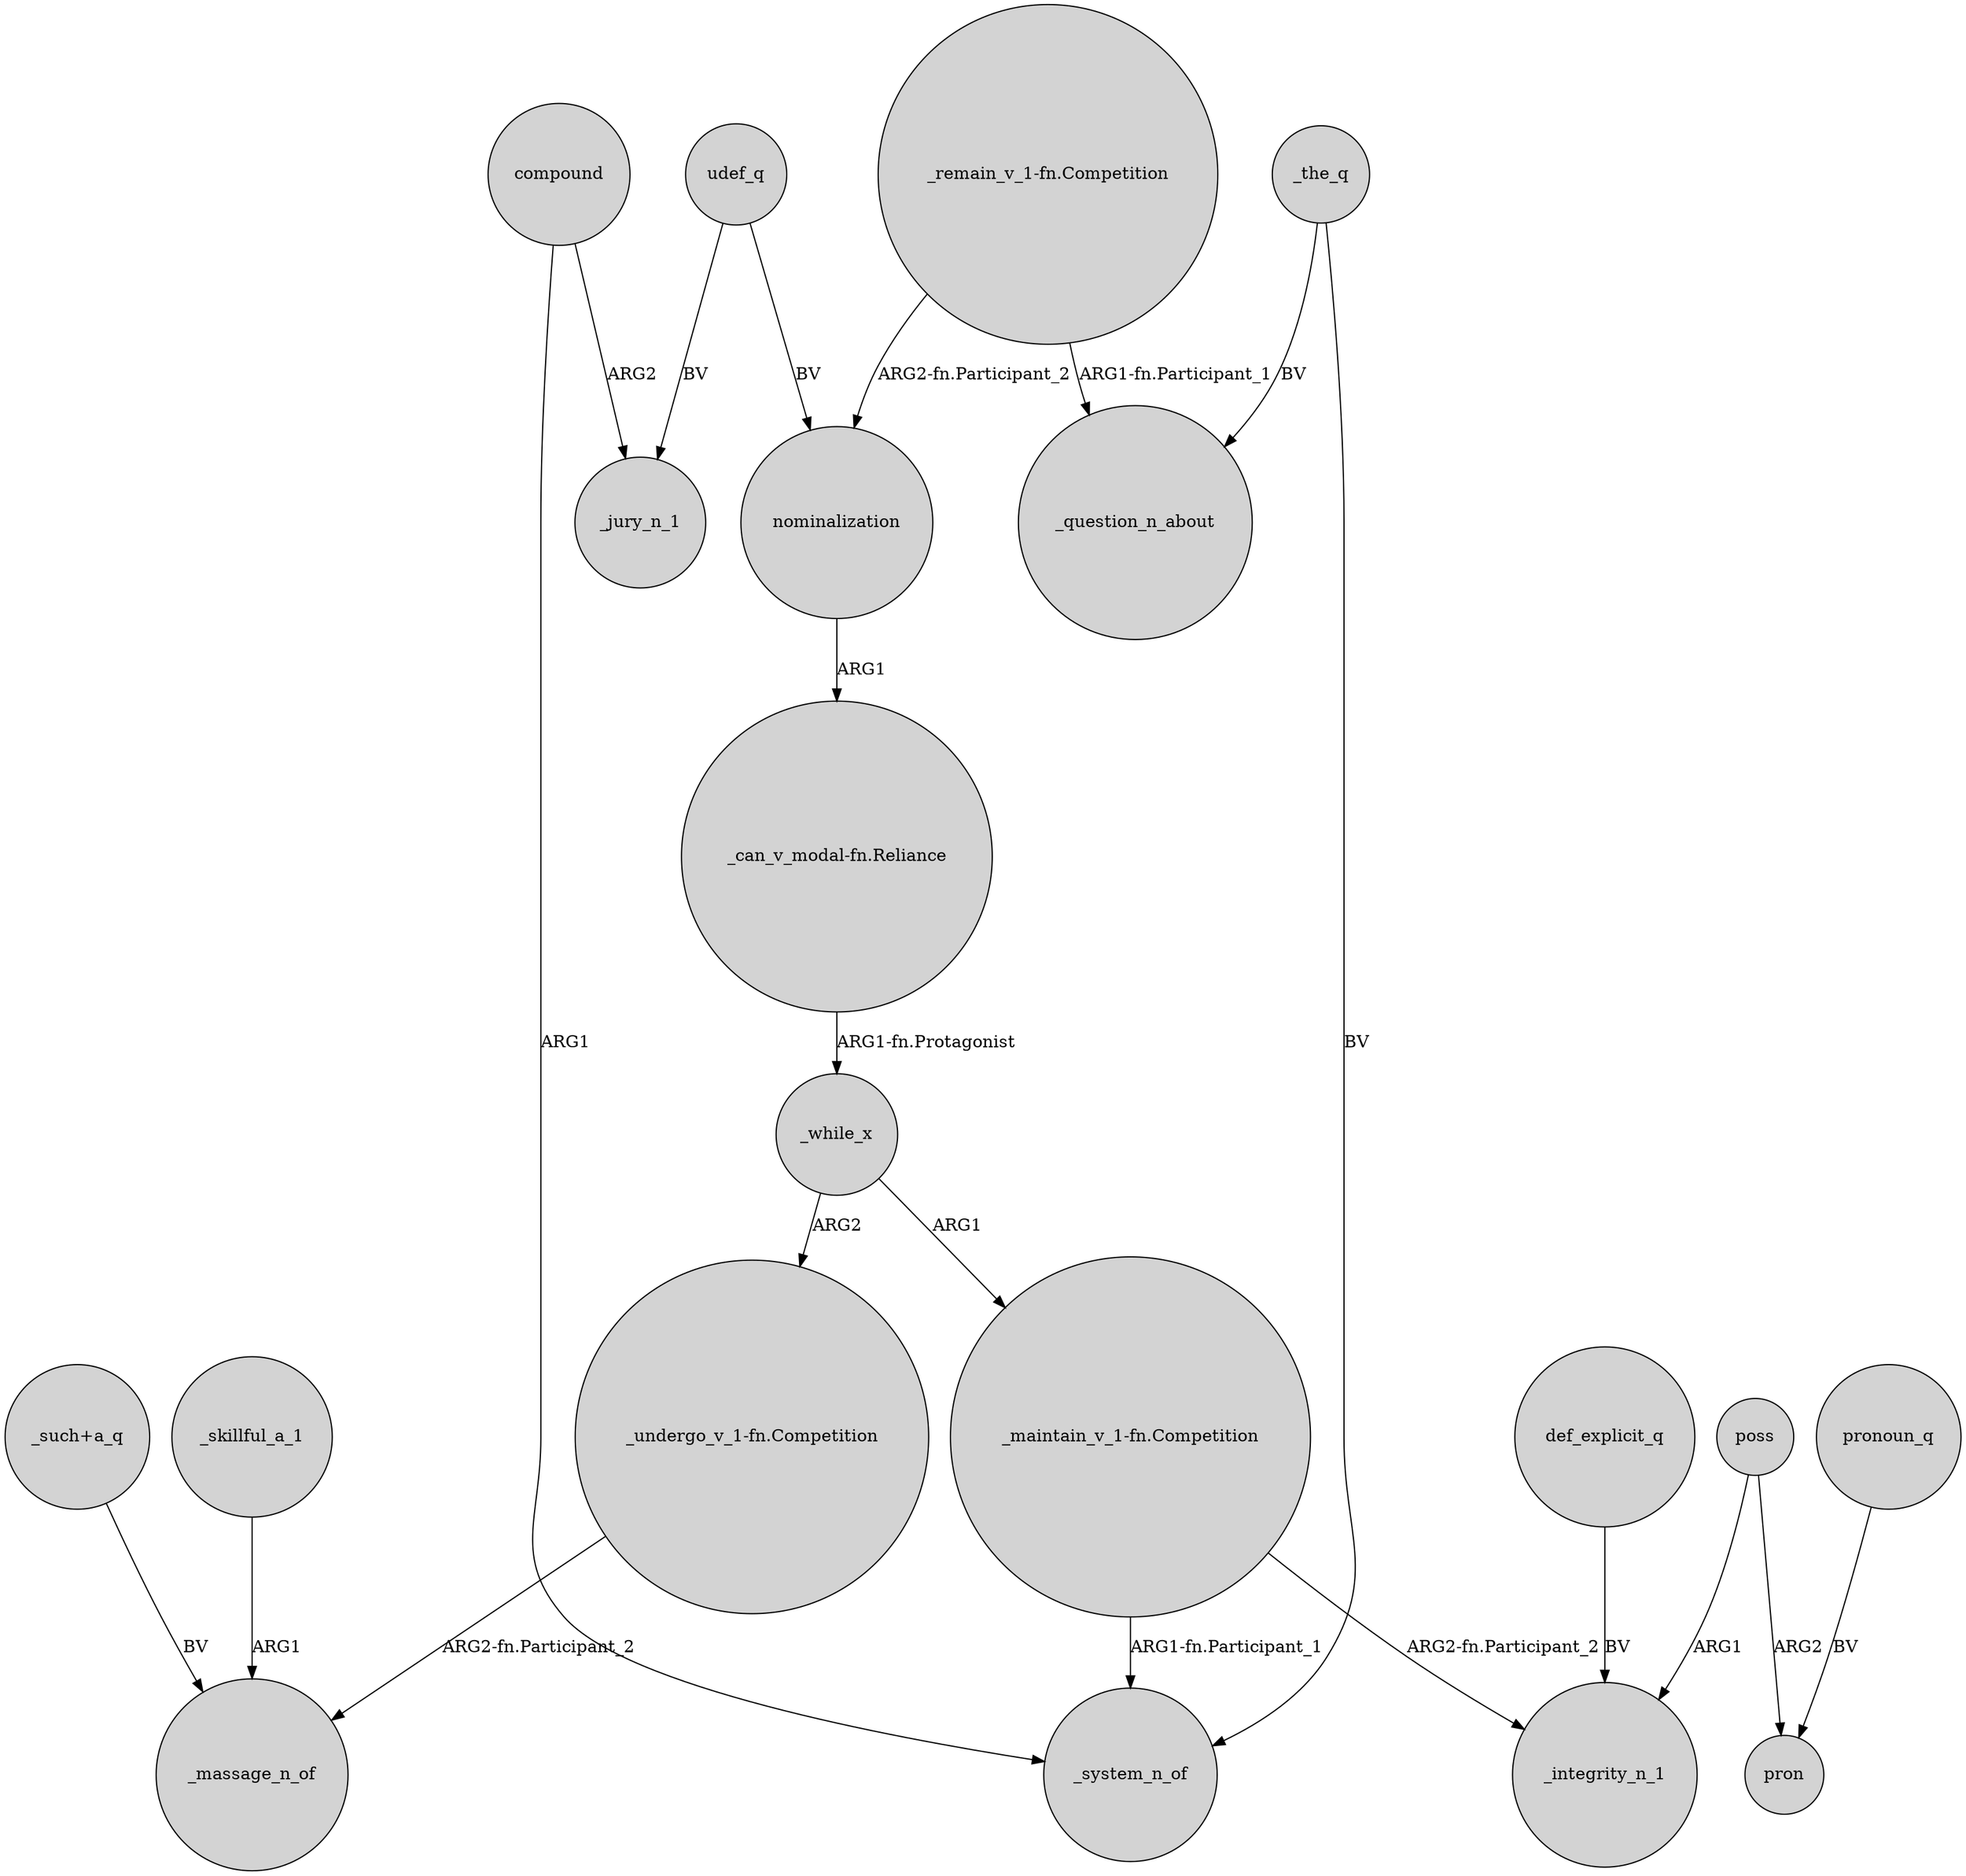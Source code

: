 digraph {
	node [shape=circle style=filled]
	compound -> _jury_n_1 [label=ARG2]
	compound -> _system_n_of [label=ARG1]
	_while_x -> "_undergo_v_1-fn.Competition" [label=ARG2]
	"_remain_v_1-fn.Competition" -> nominalization [label="ARG2-fn.Participant_2"]
	def_explicit_q -> _integrity_n_1 [label=BV]
	udef_q -> nominalization [label=BV]
	_the_q -> _question_n_about [label=BV]
	nominalization -> "_can_v_modal-fn.Reliance" [label=ARG1]
	_the_q -> _system_n_of [label=BV]
	udef_q -> _jury_n_1 [label=BV]
	pronoun_q -> pron [label=BV]
	poss -> pron [label=ARG2]
	_while_x -> "_maintain_v_1-fn.Competition" [label=ARG1]
	"_maintain_v_1-fn.Competition" -> _system_n_of [label="ARG1-fn.Participant_1"]
	"_undergo_v_1-fn.Competition" -> _massage_n_of [label="ARG2-fn.Participant_2"]
	"_maintain_v_1-fn.Competition" -> _integrity_n_1 [label="ARG2-fn.Participant_2"]
	"_such+a_q" -> _massage_n_of [label=BV]
	_skillful_a_1 -> _massage_n_of [label=ARG1]
	poss -> _integrity_n_1 [label=ARG1]
	"_can_v_modal-fn.Reliance" -> _while_x [label="ARG1-fn.Protagonist"]
	"_remain_v_1-fn.Competition" -> _question_n_about [label="ARG1-fn.Participant_1"]
}
